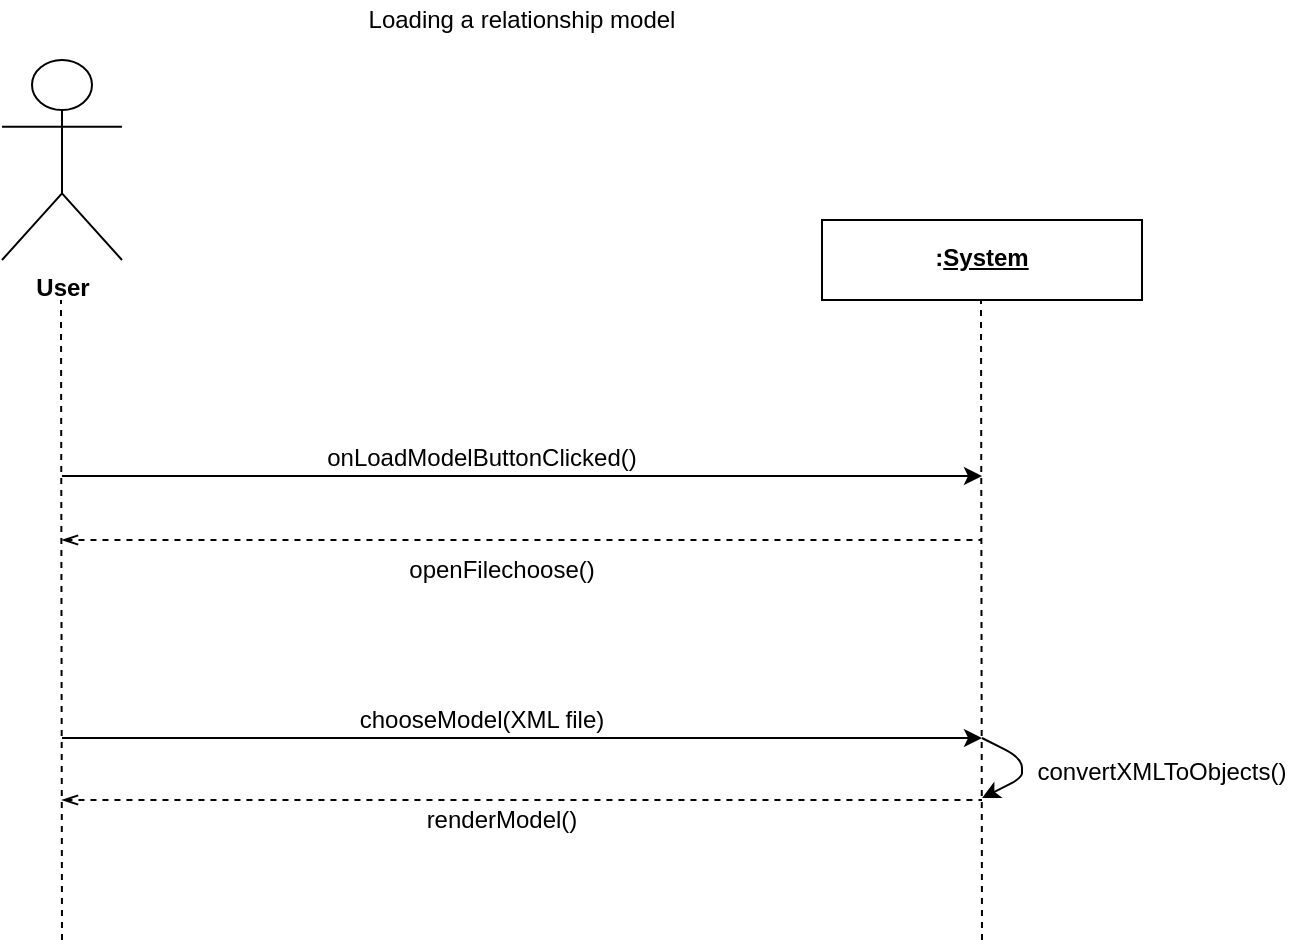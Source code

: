 <mxfile version="11.0.9" type="device"><diagram id="KwuTVLeFtVlzgknzJx0n" name="Page-1"><mxGraphModel dx="946" dy="616" grid="1" gridSize="10" guides="1" tooltips="1" connect="1" arrows="1" fold="1" page="1" pageScale="1" pageWidth="827" pageHeight="1169" math="0" shadow="0"><root><mxCell id="0"/><mxCell id="1" parent="0"/><mxCell id="g0WuPuo7yrtHBxg9coGH-1" value="User" style="shape=umlActor;verticalLabelPosition=bottom;labelBackgroundColor=#ffffff;verticalAlign=top;html=1;fontStyle=1" vertex="1" parent="1"><mxGeometry x="130" y="80" width="60" height="100" as="geometry"/></mxCell><mxCell id="g0WuPuo7yrtHBxg9coGH-2" value="&lt;p&gt;&lt;b&gt;:&lt;u&gt;System&lt;/u&gt;&lt;/b&gt;&lt;/p&gt;" style="shape=rect;html=1;overflow=fill;whiteSpace=wrap;align=center;verticalAlign=middle;" vertex="1" parent="1"><mxGeometry x="540" y="160" width="160" height="40" as="geometry"/></mxCell><mxCell id="g0WuPuo7yrtHBxg9coGH-7" value="Loading a relationship model" style="text;html=1;strokeColor=none;fillColor=none;align=center;verticalAlign=middle;whiteSpace=wrap;rounded=0;" vertex="1" parent="1"><mxGeometry x="250" y="50" width="280" height="20" as="geometry"/></mxCell><mxCell id="g0WuPuo7yrtHBxg9coGH-11" value="" style="endArrow=classic;html=1;" edge="1" parent="1"><mxGeometry width="50" height="50" relative="1" as="geometry"><mxPoint x="160" y="288" as="sourcePoint"/><mxPoint x="620" y="288" as="targetPoint"/></mxGeometry></mxCell><mxCell id="g0WuPuo7yrtHBxg9coGH-5" value="" style="endArrow=none;dashed=1;html=1;" edge="1" parent="1"><mxGeometry width="50" height="50" relative="1" as="geometry"><mxPoint x="160" y="520" as="sourcePoint"/><mxPoint x="159.5" y="200" as="targetPoint"/></mxGeometry></mxCell><mxCell id="g0WuPuo7yrtHBxg9coGH-6" value="" style="endArrow=none;dashed=1;html=1;" edge="1" parent="1"><mxGeometry width="50" height="50" relative="1" as="geometry"><mxPoint x="620" y="520" as="sourcePoint"/><mxPoint x="619.5" y="200" as="targetPoint"/></mxGeometry></mxCell><mxCell id="g0WuPuo7yrtHBxg9coGH-12" value="onLoadModelButtonClicked()" style="text;html=1;strokeColor=none;fillColor=none;align=center;verticalAlign=middle;whiteSpace=wrap;rounded=0;" vertex="1" parent="1"><mxGeometry x="270" y="269" width="200" height="20" as="geometry"/></mxCell><mxCell id="g0WuPuo7yrtHBxg9coGH-13" value="" style="endArrow=none;dashed=1;html=1;startArrow=openThin;startFill=0;" edge="1" parent="1"><mxGeometry width="50" height="50" relative="1" as="geometry"><mxPoint x="160" y="320" as="sourcePoint"/><mxPoint x="620" y="320" as="targetPoint"/></mxGeometry></mxCell><mxCell id="g0WuPuo7yrtHBxg9coGH-14" value="openFilechoose()" style="text;html=1;strokeColor=none;fillColor=none;align=center;verticalAlign=middle;whiteSpace=wrap;rounded=0;" vertex="1" parent="1"><mxGeometry x="280" y="324.5" width="200" height="20" as="geometry"/></mxCell><mxCell id="g0WuPuo7yrtHBxg9coGH-17" value="" style="endArrow=classic;html=1;" edge="1" parent="1"><mxGeometry width="50" height="50" relative="1" as="geometry"><mxPoint x="160" y="419" as="sourcePoint"/><mxPoint x="620" y="419" as="targetPoint"/></mxGeometry></mxCell><mxCell id="g0WuPuo7yrtHBxg9coGH-18" value="chooseModel(XML file)" style="text;html=1;strokeColor=none;fillColor=none;align=center;verticalAlign=middle;whiteSpace=wrap;rounded=0;" vertex="1" parent="1"><mxGeometry x="270" y="400" width="200" height="20" as="geometry"/></mxCell><mxCell id="g0WuPuo7yrtHBxg9coGH-19" value="" style="endArrow=none;dashed=1;html=1;startArrow=openThin;startFill=0;" edge="1" parent="1"><mxGeometry width="50" height="50" relative="1" as="geometry"><mxPoint x="160" y="450" as="sourcePoint"/><mxPoint x="620" y="450" as="targetPoint"/></mxGeometry></mxCell><mxCell id="g0WuPuo7yrtHBxg9coGH-20" value="renderModel()" style="text;html=1;strokeColor=none;fillColor=none;align=center;verticalAlign=middle;whiteSpace=wrap;rounded=0;" vertex="1" parent="1"><mxGeometry x="280" y="450" width="200" height="20" as="geometry"/></mxCell><mxCell id="g0WuPuo7yrtHBxg9coGH-28" value="" style="endArrow=classic;html=1;" edge="1" parent="1"><mxGeometry width="50" height="50" relative="1" as="geometry"><mxPoint x="620" y="419" as="sourcePoint"/><mxPoint x="620" y="449" as="targetPoint"/><Array as="points"><mxPoint x="640" y="429"/><mxPoint x="640" y="439"/></Array></mxGeometry></mxCell><mxCell id="g0WuPuo7yrtHBxg9coGH-29" value="convertXMLToObjects()" style="text;html=1;strokeColor=none;fillColor=none;align=center;verticalAlign=middle;whiteSpace=wrap;rounded=0;" vertex="1" parent="1"><mxGeometry x="640" y="426" width="140" height="20" as="geometry"/></mxCell></root></mxGraphModel></diagram></mxfile>